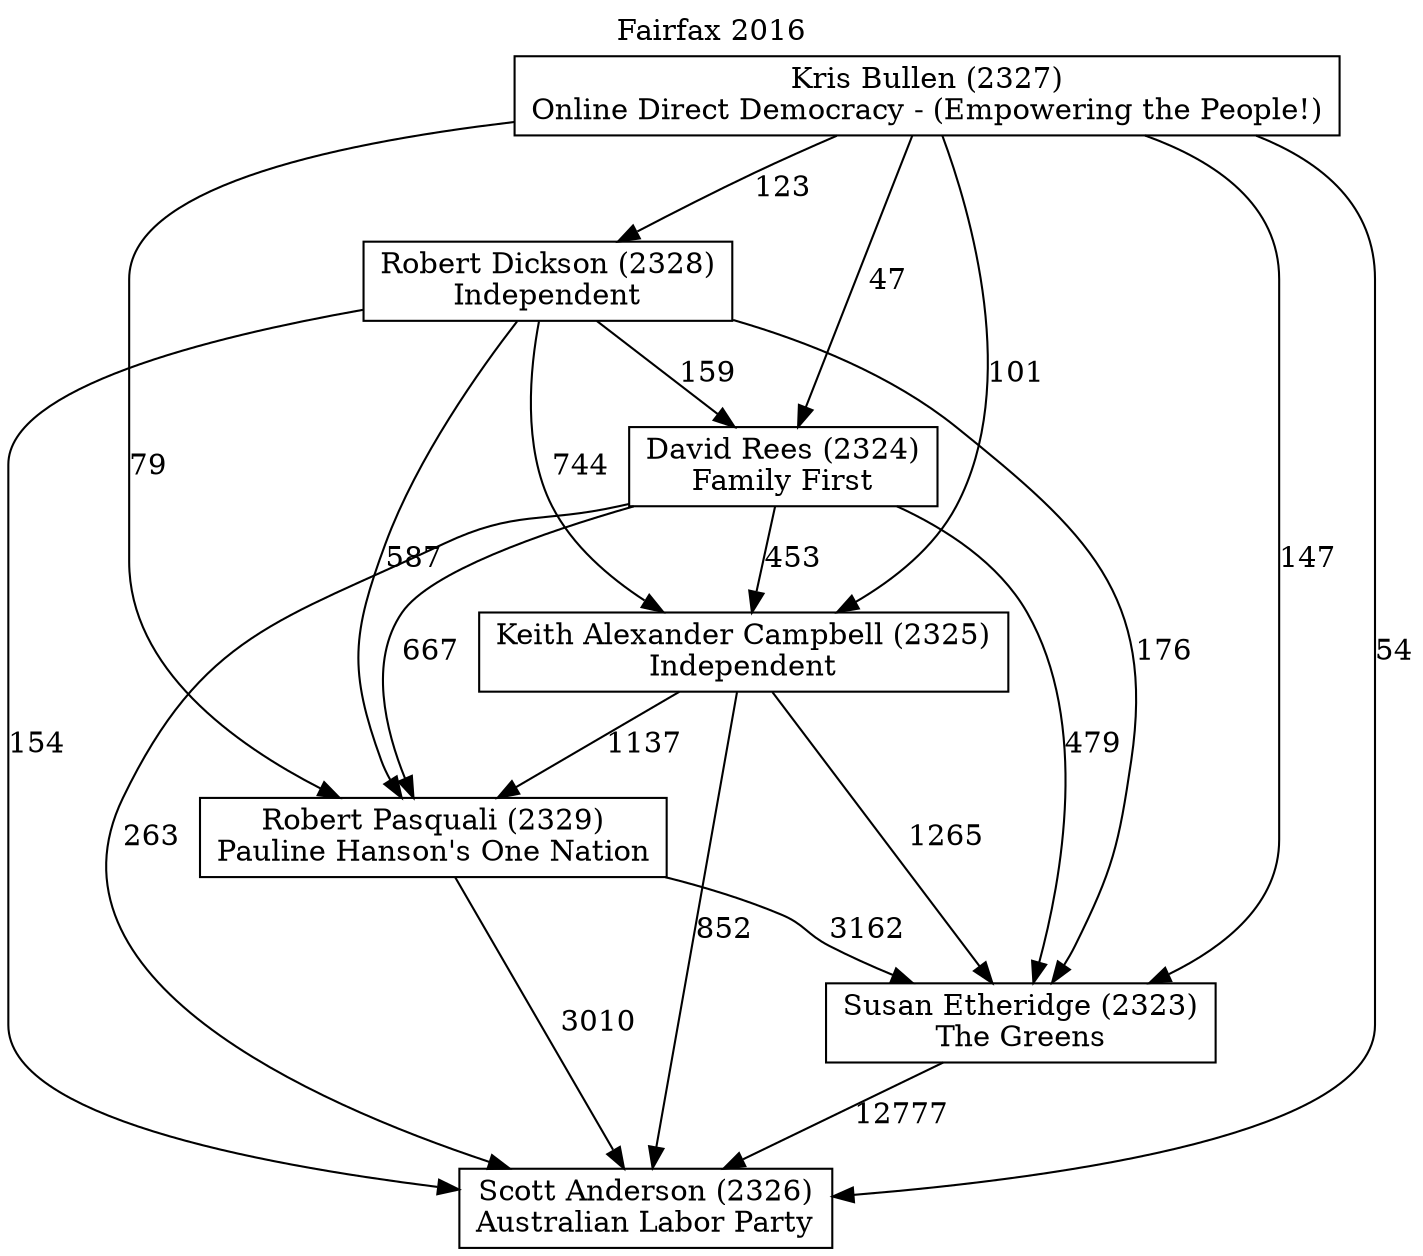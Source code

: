 // House preference flow
digraph "Scott Anderson (2326)_Fairfax_2016" {
	graph [label="Fairfax 2016" labelloc=t mclimit=10]
	node [shape=box]
	"Keith Alexander Campbell (2325)" [label="Keith Alexander Campbell (2325)
Independent"]
	"Robert Dickson (2328)" [label="Robert Dickson (2328)
Independent"]
	"Robert Pasquali (2329)" [label="Robert Pasquali (2329)
Pauline Hanson's One Nation"]
	"Kris Bullen (2327)" [label="Kris Bullen (2327)
Online Direct Democracy - (Empowering the People!)"]
	"David Rees (2324)" [label="David Rees (2324)
Family First"]
	"Susan Etheridge (2323)" [label="Susan Etheridge (2323)
The Greens"]
	"Scott Anderson (2326)" [label="Scott Anderson (2326)
Australian Labor Party"]
	"Kris Bullen (2327)" -> "Scott Anderson (2326)" [label=54]
	"Robert Dickson (2328)" -> "David Rees (2324)" [label=159]
	"Keith Alexander Campbell (2325)" -> "Scott Anderson (2326)" [label=852]
	"Robert Dickson (2328)" -> "Susan Etheridge (2323)" [label=176]
	"Kris Bullen (2327)" -> "Susan Etheridge (2323)" [label=147]
	"David Rees (2324)" -> "Keith Alexander Campbell (2325)" [label=453]
	"Kris Bullen (2327)" -> "David Rees (2324)" [label=47]
	"Keith Alexander Campbell (2325)" -> "Susan Etheridge (2323)" [label=1265]
	"Kris Bullen (2327)" -> "Keith Alexander Campbell (2325)" [label=101]
	"David Rees (2324)" -> "Susan Etheridge (2323)" [label=479]
	"David Rees (2324)" -> "Robert Pasquali (2329)" [label=667]
	"Susan Etheridge (2323)" -> "Scott Anderson (2326)" [label=12777]
	"Kris Bullen (2327)" -> "Robert Pasquali (2329)" [label=79]
	"Robert Pasquali (2329)" -> "Susan Etheridge (2323)" [label=3162]
	"Robert Pasquali (2329)" -> "Scott Anderson (2326)" [label=3010]
	"Kris Bullen (2327)" -> "Robert Dickson (2328)" [label=123]
	"Robert Dickson (2328)" -> "Robert Pasquali (2329)" [label=587]
	"David Rees (2324)" -> "Scott Anderson (2326)" [label=263]
	"Robert Dickson (2328)" -> "Keith Alexander Campbell (2325)" [label=744]
	"Robert Dickson (2328)" -> "Scott Anderson (2326)" [label=154]
	"Keith Alexander Campbell (2325)" -> "Robert Pasquali (2329)" [label=1137]
}
